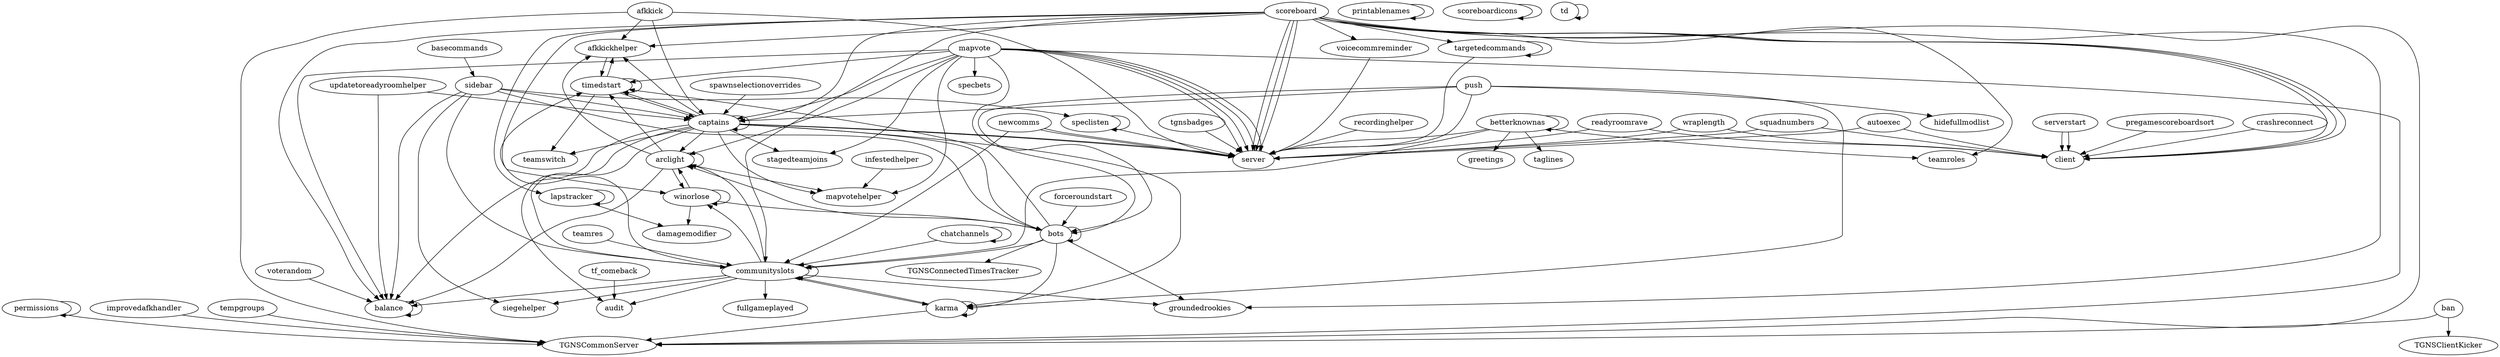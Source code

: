 digraph graphname {
ratio="compress"
afkkick -> afkkickhelper
arclight -> afkkickhelper
captains -> afkkickhelper
scoreboard -> afkkickhelper
timedstart -> afkkickhelper
arclight -> arclight
bots -> arclight
captains -> arclight
communityslots -> arclight
mapvote -> arclight
winorlose -> arclight
captains -> audit
communityslots -> audit
tf_comeback -> audit
autoexec -> client
autoexec -> server
arclight -> balance
balance -> balance
captains -> balance
communityslots -> balance
mapvote -> balance
scoreboard -> balance
sidebar -> balance
updatetoreadyroomhelper -> balance
voterandom -> balance
betterknownas -> betterknownas
bots -> bots
captains -> bots
forceroundstart -> bots
mapvote -> bots
push -> bots
sidebar -> bots
winorlose -> bots
afkkick -> captains
captains -> captains
mapvote -> captains
push -> captains
scoreboard -> captains
sidebar -> captains
spawnselectionoverrides -> captains
timedstart -> captains
updatetoreadyroomhelper -> captains
chatchannels -> chatchannels
betterknownas -> communityslots
bots -> communityslots
captains -> communityslots
chatchannels -> communityslots
communityslots -> communityslots
karma -> communityslots
newcomms -> communityslots
scoreboard -> communityslots
sidebar -> communityslots
teamres -> communityslots
serverstart -> client
lapstracker -> damagemodifier
winorlose -> damagemodifier
communityslots -> fullgameplayed
scoreboard -> client
betterknownas -> greetings
bots -> groundedrookies
communityslots -> groundedrookies
scoreboard -> groundedrookies
push -> hidefullmodlist
mapvote -> server
bots -> karma
captains -> karma
communityslots -> karma
karma -> karma
push -> karma
lapstracker -> lapstracker
scoreboard -> lapstracker
arclight -> mapvotehelper
captains -> mapvotehelper
infestedhelper -> mapvotehelper
mapvote -> mapvotehelper
newcomms -> server
scoreboard -> server
permissions -> permissions
pregamescoreboardsort -> client
printablenames -> printablenames
scoreboard -> client
recordinghelper -> server
mapvote -> server
scoreboard -> client
squadnumbers -> client
scoreboardicons -> scoreboardicons
afkkick -> server
betterknownas -> server
captains -> server
newcomms -> server
scoreboard -> server
speclisten -> server
squadnumbers -> server
targetedcommands -> server
voicecommreminder -> server
crashreconnect -> client
serverstart -> client
mapvote -> server
push -> server
basecommands -> sidebar
communityslots -> siegehelper
sidebar -> siegehelper
mapvote -> specbets
sidebar -> speclisten
speclisten -> speclisten
readyroomrave -> client
readyroomrave -> server
captains -> server
scoreboard -> server
captains -> stagedteamjoins
mapvote -> stagedteamjoins
betterknownas -> taglines
scoreboard -> targetedcommands
targetedcommands -> targetedcommands
td -> td
betterknownas -> teamroles
scoreboard -> teamroles
captains -> teamswitch
timedstart -> teamswitch
mapvote -> server
tgnsbadges -> server
afkkickhelper -> timedstart
arclight -> timedstart
bots -> timedstart
captains -> timedstart
communityslots -> timedstart
mapvote -> timedstart
timedstart -> timedstart
scoreboard -> voicecommreminder
arclight -> winorlose
communityslots -> winorlose
scoreboard -> winorlose
winorlose -> winorlose
wraplength -> client
wraplength -> server
ban -> TGNSClientKicker
afkkick -> TGNSCommonServer
ban -> TGNSCommonServer
improvedafkhandler -> TGNSCommonServer
karma -> TGNSCommonServer
mapvote -> TGNSCommonServer
permissions -> TGNSCommonServer
scoreboard -> TGNSCommonServer
tempgroups -> TGNSCommonServer
bots -> TGNSConnectedTimesTracker
}